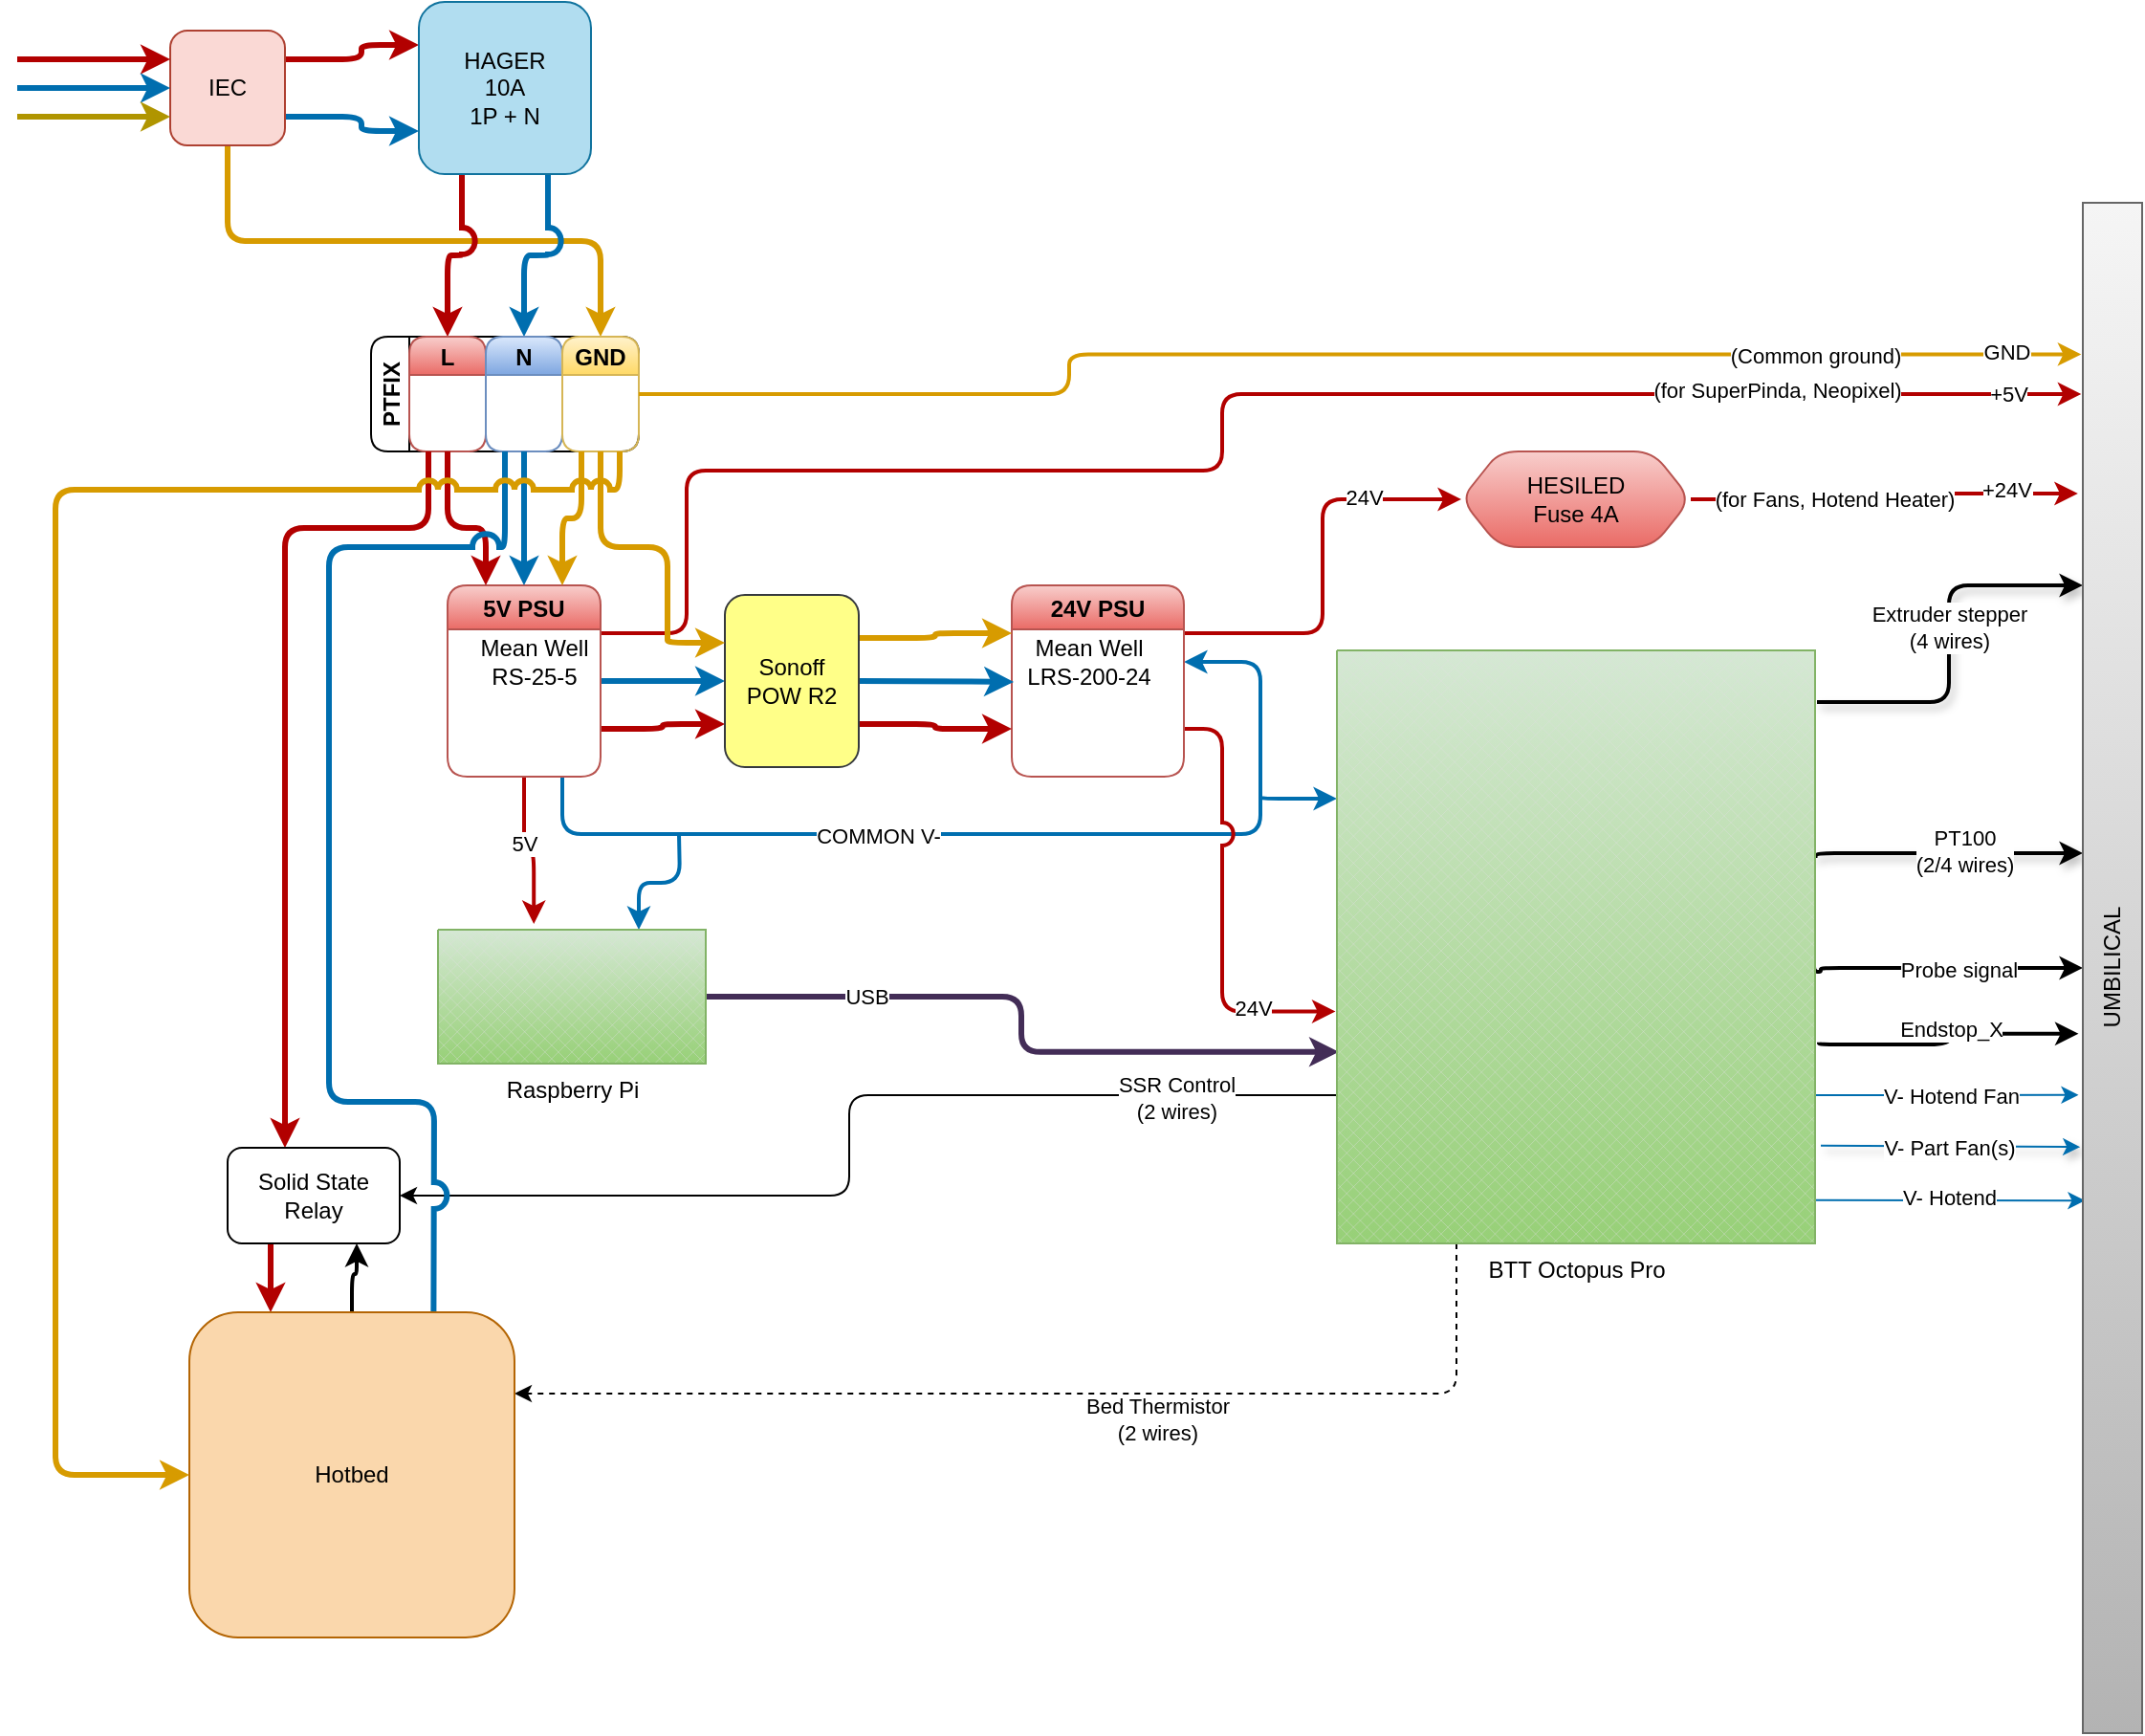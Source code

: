 <mxfile version="17.2.4" type="device"><diagram id="QOqqjxcJajb0X-ArDTNi" name="Page-1"><mxGraphModel dx="1718" dy="935" grid="1" gridSize="10" guides="1" tooltips="1" connect="1" arrows="1" fold="1" page="1" pageScale="1" pageWidth="1169" pageHeight="827" math="0" shadow="0"><root><mxCell id="0"/><mxCell id="1" parent="0"/><mxCell id="SFFyEFczcYYvy0pRGhRm-11" style="edgeStyle=orthogonalEdgeStyle;curved=0;rounded=1;sketch=0;jumpStyle=arc;jumpSize=10;orthogonalLoop=1;jettySize=auto;html=1;exitX=1;exitY=0.25;exitDx=0;exitDy=0;strokeWidth=3;fillColor=#e51400;strokeColor=#B20000;entryX=0;entryY=0.25;entryDx=0;entryDy=0;" parent="1" source="SFFyEFczcYYvy0pRGhRm-1" target="SFFyEFczcYYvy0pRGhRm-10" edge="1"><mxGeometry relative="1" as="geometry"><mxPoint x="220" y="100" as="targetPoint"/><Array as="points"><mxPoint x="200" y="105"/><mxPoint x="200" y="98"/></Array></mxGeometry></mxCell><mxCell id="SFFyEFczcYYvy0pRGhRm-12" style="edgeStyle=orthogonalEdgeStyle;curved=0;rounded=1;sketch=0;jumpStyle=arc;jumpSize=10;orthogonalLoop=1;jettySize=auto;html=1;exitX=1;exitY=0.75;exitDx=0;exitDy=0;strokeWidth=3;fillColor=#1ba1e2;strokeColor=#006EAF;entryX=0;entryY=0.75;entryDx=0;entryDy=0;" parent="1" source="SFFyEFczcYYvy0pRGhRm-1" target="SFFyEFczcYYvy0pRGhRm-10" edge="1"><mxGeometry relative="1" as="geometry"><mxPoint x="230" y="160" as="targetPoint"/><Array as="points"><mxPoint x="200" y="135"/><mxPoint x="200" y="143"/></Array></mxGeometry></mxCell><mxCell id="SFFyEFczcYYvy0pRGhRm-17" style="edgeStyle=orthogonalEdgeStyle;curved=0;rounded=1;sketch=0;jumpStyle=arc;jumpSize=10;orthogonalLoop=1;jettySize=auto;html=1;exitX=0.5;exitY=1;exitDx=0;exitDy=0;entryX=0.5;entryY=0;entryDx=0;entryDy=0;strokeWidth=3;fillColor=#ffe6cc;strokeColor=#d79b00;" parent="1" source="SFFyEFczcYYvy0pRGhRm-1" target="SFFyEFczcYYvy0pRGhRm-16" edge="1"><mxGeometry relative="1" as="geometry"/></mxCell><mxCell id="SFFyEFczcYYvy0pRGhRm-1" value="IEC" style="whiteSpace=wrap;html=1;aspect=fixed;rounded=1;sketch=0;fillColor=#fad9d5;strokeColor=#ae4132;" parent="1" vertex="1"><mxGeometry x="100" y="90" width="60" height="60" as="geometry"/></mxCell><mxCell id="SFFyEFczcYYvy0pRGhRm-4" value="" style="endArrow=classic;html=1;rounded=1;sketch=0;curved=0;jumpStyle=arc;jumpSize=10;entryX=0;entryY=0.25;entryDx=0;entryDy=0;fillColor=#e51400;strokeColor=#B20000;strokeWidth=3;" parent="1" target="SFFyEFczcYYvy0pRGhRm-1" edge="1"><mxGeometry width="50" height="50" relative="1" as="geometry"><mxPoint x="20" y="105" as="sourcePoint"/><mxPoint x="480" y="420" as="targetPoint"/></mxGeometry></mxCell><mxCell id="SFFyEFczcYYvy0pRGhRm-7" value="" style="endArrow=classic;html=1;rounded=1;sketch=0;curved=0;jumpStyle=arc;jumpSize=10;entryX=0;entryY=0.5;entryDx=0;entryDy=0;fillColor=#1ba1e2;strokeColor=#006EAF;strokeWidth=3;" parent="1" target="SFFyEFczcYYvy0pRGhRm-1" edge="1"><mxGeometry width="50" height="50" relative="1" as="geometry"><mxPoint x="20" y="120" as="sourcePoint"/><mxPoint x="70" y="115" as="targetPoint"/></mxGeometry></mxCell><mxCell id="SFFyEFczcYYvy0pRGhRm-9" value="" style="endArrow=classic;html=1;rounded=1;sketch=0;curved=0;jumpStyle=arc;jumpSize=10;entryX=0;entryY=0.75;entryDx=0;entryDy=0;fillColor=#e3c800;strokeColor=#B09500;strokeWidth=3;" parent="1" target="SFFyEFczcYYvy0pRGhRm-1" edge="1"><mxGeometry width="50" height="50" relative="1" as="geometry"><mxPoint x="20" y="135" as="sourcePoint"/><mxPoint x="80" y="125" as="targetPoint"/></mxGeometry></mxCell><mxCell id="SFFyEFczcYYvy0pRGhRm-18" style="edgeStyle=orthogonalEdgeStyle;curved=0;rounded=1;sketch=0;jumpStyle=arc;jumpSize=10;orthogonalLoop=1;jettySize=auto;html=1;exitX=0.25;exitY=1;exitDx=0;exitDy=0;entryX=0.5;entryY=0;entryDx=0;entryDy=0;strokeWidth=3;fillColor=#e51400;strokeColor=#B20000;" parent="1" source="SFFyEFczcYYvy0pRGhRm-10" target="SFFyEFczcYYvy0pRGhRm-14" edge="1"><mxGeometry relative="1" as="geometry"/></mxCell><mxCell id="SFFyEFczcYYvy0pRGhRm-19" style="edgeStyle=orthogonalEdgeStyle;curved=0;rounded=1;sketch=0;jumpStyle=arc;jumpSize=10;orthogonalLoop=1;jettySize=auto;html=1;exitX=0.75;exitY=1;exitDx=0;exitDy=0;entryX=0.5;entryY=0;entryDx=0;entryDy=0;strokeWidth=3;fillColor=#1ba1e2;strokeColor=#006EAF;" parent="1" source="SFFyEFczcYYvy0pRGhRm-10" target="SFFyEFczcYYvy0pRGhRm-15" edge="1"><mxGeometry relative="1" as="geometry"/></mxCell><mxCell id="SFFyEFczcYYvy0pRGhRm-10" value="&lt;div&gt;HAGER&lt;/div&gt;&lt;div&gt;10A&lt;/div&gt;&lt;div&gt;1P + N&lt;br&gt;&lt;/div&gt;" style="whiteSpace=wrap;html=1;aspect=fixed;rounded=1;sketch=0;fillColor=#b1ddf0;strokeColor=#10739e;" parent="1" vertex="1"><mxGeometry x="230" y="75" width="90" height="90" as="geometry"/></mxCell><mxCell id="SFFyEFczcYYvy0pRGhRm-13" value="PTFIX" style="swimlane;childLayout=stackLayout;resizeParent=1;resizeParentMax=0;startSize=20;horizontal=0;horizontalStack=1;rounded=1;sketch=0;" parent="1" vertex="1"><mxGeometry x="205" y="250" width="140" height="60" as="geometry"/></mxCell><mxCell id="SFFyEFczcYYvy0pRGhRm-14" value="L" style="swimlane;startSize=20;rounded=1;sketch=0;fillColor=#f8cecc;gradientColor=#ea6b66;strokeColor=#b85450;" parent="SFFyEFczcYYvy0pRGhRm-13" vertex="1"><mxGeometry x="20" width="40" height="60" as="geometry"/></mxCell><mxCell id="SFFyEFczcYYvy0pRGhRm-15" value="N" style="swimlane;startSize=20;rounded=1;sketch=0;fillColor=#dae8fc;gradientColor=#7ea6e0;strokeColor=#6c8ebf;" parent="SFFyEFczcYYvy0pRGhRm-13" vertex="1"><mxGeometry x="60" width="40" height="60" as="geometry"/></mxCell><mxCell id="SFFyEFczcYYvy0pRGhRm-16" value="GND" style="swimlane;startSize=20;rounded=1;sketch=0;fillColor=#fff2cc;gradientColor=#ffd966;strokeColor=#d6b656;" parent="SFFyEFczcYYvy0pRGhRm-13" vertex="1"><mxGeometry x="100" width="40" height="60" as="geometry"/></mxCell><mxCell id="SFFyEFczcYYvy0pRGhRm-33" style="edgeStyle=orthogonalEdgeStyle;curved=0;rounded=1;sketch=0;jumpStyle=arc;jumpSize=10;orthogonalLoop=1;jettySize=auto;html=1;exitX=1;exitY=0.5;exitDx=0;exitDy=0;entryX=0;entryY=0.5;entryDx=0;entryDy=0;strokeWidth=3;fillColor=#1ba1e2;strokeColor=#006EAF;" parent="1" source="SFFyEFczcYYvy0pRGhRm-21" target="SFFyEFczcYYvy0pRGhRm-32" edge="1"><mxGeometry relative="1" as="geometry"/></mxCell><mxCell id="SFFyEFczcYYvy0pRGhRm-34" style="edgeStyle=orthogonalEdgeStyle;curved=0;rounded=1;sketch=0;jumpStyle=arc;jumpSize=10;orthogonalLoop=1;jettySize=auto;html=1;exitX=1;exitY=0.75;exitDx=0;exitDy=0;entryX=0;entryY=0.75;entryDx=0;entryDy=0;strokeWidth=3;fillColor=#e51400;strokeColor=#B20000;" parent="1" source="SFFyEFczcYYvy0pRGhRm-21" target="SFFyEFczcYYvy0pRGhRm-32" edge="1"><mxGeometry relative="1" as="geometry"/></mxCell><mxCell id="SFFyEFczcYYvy0pRGhRm-37" style="edgeStyle=orthogonalEdgeStyle;curved=0;rounded=1;sketch=0;jumpStyle=arc;jumpSize=10;orthogonalLoop=1;jettySize=auto;html=1;exitX=0.5;exitY=1;exitDx=0;exitDy=0;entryX=0.358;entryY=-0.043;entryDx=0;entryDy=0;entryPerimeter=0;strokeWidth=2;fillColor=#e51400;strokeColor=#B20000;" parent="1" source="SFFyEFczcYYvy0pRGhRm-21" target="SFFyEFczcYYvy0pRGhRm-25" edge="1"><mxGeometry relative="1" as="geometry"><mxPoint x="266.25" y="480.0" as="sourcePoint"/><mxPoint x="283.75" y="530" as="targetPoint"/></mxGeometry></mxCell><mxCell id="SFFyEFczcYYvy0pRGhRm-61" value="5V" style="edgeLabel;html=1;align=center;verticalAlign=middle;resizable=0;points=[];" parent="SFFyEFczcYYvy0pRGhRm-37" vertex="1" connectable="0"><mxGeometry x="0.154" y="-3" relative="1" as="geometry"><mxPoint x="-2" y="-8" as="offset"/></mxGeometry></mxCell><mxCell id="SFFyEFczcYYvy0pRGhRm-38" style="edgeStyle=orthogonalEdgeStyle;curved=0;rounded=1;sketch=0;jumpStyle=arc;jumpSize=10;orthogonalLoop=1;jettySize=auto;html=1;entryX=0.75;entryY=0;entryDx=0;entryDy=0;entryPerimeter=0;strokeWidth=2;fillColor=#1ba1e2;strokeColor=#006EAF;" parent="1" target="SFFyEFczcYYvy0pRGhRm-25" edge="1"><mxGeometry relative="1" as="geometry"><mxPoint x="366" y="510" as="sourcePoint"/></mxGeometry></mxCell><mxCell id="SFFyEFczcYYvy0pRGhRm-62" style="edgeStyle=orthogonalEdgeStyle;curved=0;rounded=1;sketch=0;jumpStyle=arc;jumpSize=10;orthogonalLoop=1;jettySize=auto;html=1;exitX=1;exitY=0.25;exitDx=0;exitDy=0;strokeWidth=2;fillColor=#e51400;strokeColor=#B20000;entryX=-0.027;entryY=0.125;entryDx=0;entryDy=0;entryPerimeter=0;" parent="1" source="SFFyEFczcYYvy0pRGhRm-21" target="SFFyEFczcYYvy0pRGhRm-69" edge="1"><mxGeometry relative="1" as="geometry"><mxPoint x="1020" y="280" as="targetPoint"/><Array as="points"><mxPoint x="370" y="405"/><mxPoint x="370" y="320"/><mxPoint x="650" y="320"/><mxPoint x="650" y="280"/></Array></mxGeometry></mxCell><mxCell id="SFFyEFczcYYvy0pRGhRm-65" value="+5V" style="edgeLabel;html=1;align=center;verticalAlign=middle;resizable=0;points=[];" parent="SFFyEFczcYYvy0pRGhRm-62" vertex="1" connectable="0"><mxGeometry x="0.858" y="-1" relative="1" as="geometry"><mxPoint x="25" y="-1" as="offset"/></mxGeometry></mxCell><mxCell id="fb7917xTDGyU8bJ730uv-1" value="(for SuperPinda, Neopixel)" style="edgeLabel;html=1;align=center;verticalAlign=middle;resizable=0;points=[];" parent="SFFyEFczcYYvy0pRGhRm-62" vertex="1" connectable="0"><mxGeometry x="0.764" y="2" relative="1" as="geometry"><mxPoint x="-53" as="offset"/></mxGeometry></mxCell><mxCell id="GxqQu32guSxqrLnQr-hA-3" style="edgeStyle=orthogonalEdgeStyle;rounded=1;jumpStyle=arc;orthogonalLoop=1;jettySize=auto;html=1;exitX=0.75;exitY=1;exitDx=0;exitDy=0;shadow=0;strokeWidth=2;fillColor=#1ba1e2;strokeColor=#006EAF;" edge="1" parent="1" source="SFFyEFczcYYvy0pRGhRm-21"><mxGeometry relative="1" as="geometry"><mxPoint x="630" y="420" as="targetPoint"/><Array as="points"><mxPoint x="305" y="510"/><mxPoint x="670" y="510"/><mxPoint x="670" y="420"/></Array></mxGeometry></mxCell><mxCell id="GxqQu32guSxqrLnQr-hA-4" value="COMMON V-" style="edgeLabel;html=1;align=center;verticalAlign=middle;resizable=0;points=[];" vertex="1" connectable="0" parent="GxqQu32guSxqrLnQr-hA-3"><mxGeometry x="-0.258" y="-1" relative="1" as="geometry"><mxPoint as="offset"/></mxGeometry></mxCell><mxCell id="SFFyEFczcYYvy0pRGhRm-21" value="5V PSU" style="swimlane;rounded=1;sketch=0;fillColor=#f8cecc;gradientColor=#ea6b66;strokeColor=#b85450;" parent="1" vertex="1"><mxGeometry x="245" y="380" width="80" height="100" as="geometry"/></mxCell><mxCell id="SFFyEFczcYYvy0pRGhRm-48" style="edgeStyle=orthogonalEdgeStyle;curved=0;rounded=1;sketch=0;jumpStyle=arc;jumpSize=10;orthogonalLoop=1;jettySize=auto;html=1;entryX=0;entryY=0.25;entryDx=0;entryDy=0;entryPerimeter=0;strokeWidth=2;fillColor=#1ba1e2;strokeColor=#006EAF;" parent="1" target="SFFyEFczcYYvy0pRGhRm-26" edge="1"><mxGeometry relative="1" as="geometry"><mxPoint x="670" y="490" as="sourcePoint"/><Array as="points"><mxPoint x="670" y="492"/></Array></mxGeometry></mxCell><mxCell id="SFFyEFczcYYvy0pRGhRm-49" style="edgeStyle=orthogonalEdgeStyle;curved=0;rounded=1;sketch=0;jumpStyle=arc;jumpSize=10;orthogonalLoop=1;jettySize=auto;html=1;exitX=1;exitY=0.75;exitDx=0;exitDy=0;entryX=-0.003;entryY=0.609;entryDx=0;entryDy=0;entryPerimeter=0;strokeWidth=2;fillColor=#e51400;strokeColor=#B20000;" parent="1" source="SFFyEFczcYYvy0pRGhRm-22" target="SFFyEFczcYYvy0pRGhRm-26" edge="1"><mxGeometry relative="1" as="geometry"><Array as="points"><mxPoint x="650" y="455"/><mxPoint x="650" y="603"/></Array></mxGeometry></mxCell><mxCell id="SFFyEFczcYYvy0pRGhRm-60" value="24V" style="edgeLabel;html=1;align=center;verticalAlign=middle;resizable=0;points=[];" parent="SFFyEFczcYYvy0pRGhRm-49" vertex="1" connectable="0"><mxGeometry x="0.616" y="2" relative="1" as="geometry"><mxPoint as="offset"/></mxGeometry></mxCell><mxCell id="SFFyEFczcYYvy0pRGhRm-58" style="edgeStyle=orthogonalEdgeStyle;curved=0;rounded=1;sketch=0;jumpStyle=arc;jumpSize=10;orthogonalLoop=1;jettySize=auto;html=1;exitX=1;exitY=0.25;exitDx=0;exitDy=0;entryX=0;entryY=0.5;entryDx=0;entryDy=0;strokeWidth=2;fillColor=#e51400;strokeColor=#B20000;" parent="1" source="SFFyEFczcYYvy0pRGhRm-22" target="SFFyEFczcYYvy0pRGhRm-57" edge="1"><mxGeometry relative="1" as="geometry"/></mxCell><mxCell id="SFFyEFczcYYvy0pRGhRm-59" value="24V" style="edgeLabel;html=1;align=center;verticalAlign=middle;resizable=0;points=[];" parent="SFFyEFczcYYvy0pRGhRm-58" vertex="1" connectable="0"><mxGeometry x="0.525" y="1" relative="1" as="geometry"><mxPoint as="offset"/></mxGeometry></mxCell><mxCell id="SFFyEFczcYYvy0pRGhRm-22" value="24V PSU" style="swimlane;rounded=1;sketch=0;fillColor=#f8cecc;gradientColor=#ea6b66;strokeColor=#b85450;" parent="1" vertex="1"><mxGeometry x="540" y="380" width="90" height="100" as="geometry"/></mxCell><mxCell id="SFFyEFczcYYvy0pRGhRm-24" value="&lt;div&gt;Mean Well&lt;/div&gt;&lt;div&gt;LRS-200-24&lt;br&gt;&lt;/div&gt;" style="text;html=1;align=center;verticalAlign=middle;resizable=0;points=[];autosize=1;strokeColor=none;fillColor=none;" parent="SFFyEFczcYYvy0pRGhRm-22" vertex="1"><mxGeometry y="25" width="80" height="30" as="geometry"/></mxCell><mxCell id="SFFyEFczcYYvy0pRGhRm-23" value="&lt;div&gt;Mean Well&lt;/div&gt;&lt;div&gt;RS-25-5&lt;br&gt;&lt;/div&gt;" style="text;html=1;align=center;verticalAlign=middle;resizable=0;points=[];autosize=1;strokeColor=none;fillColor=none;" parent="1" vertex="1"><mxGeometry x="255" y="405" width="70" height="30" as="geometry"/></mxCell><mxCell id="SFFyEFczcYYvy0pRGhRm-85" style="edgeStyle=orthogonalEdgeStyle;curved=0;rounded=1;sketch=0;jumpStyle=arc;jumpSize=10;orthogonalLoop=1;jettySize=auto;html=1;exitX=1;exitY=0.5;exitDx=0;exitDy=0;exitPerimeter=0;entryX=0.004;entryY=0.677;entryDx=0;entryDy=0;entryPerimeter=0;strokeWidth=3;fillColor=#76608a;strokeColor=#432D57;" parent="1" source="SFFyEFczcYYvy0pRGhRm-25" target="SFFyEFczcYYvy0pRGhRm-26" edge="1"><mxGeometry relative="1" as="geometry"/></mxCell><mxCell id="SFFyEFczcYYvy0pRGhRm-86" value="USB" style="edgeLabel;html=1;align=center;verticalAlign=middle;resizable=0;points=[];" parent="SFFyEFczcYYvy0pRGhRm-85" vertex="1" connectable="0"><mxGeometry x="-0.536" relative="1" as="geometry"><mxPoint as="offset"/></mxGeometry></mxCell><mxCell id="SFFyEFczcYYvy0pRGhRm-25" value="Raspberry Pi" style="verticalLabelPosition=bottom;verticalAlign=top;html=1;shape=mxgraph.basic.patternFillRect;fillStyle=diagGrid;step=5;fillStrokeWidth=0.2;fillStrokeColor=#dddddd;rounded=1;sketch=0;fillColor=#d5e8d4;gradientColor=#97d077;strokeColor=#82b366;" parent="1" vertex="1"><mxGeometry x="240" y="560" width="140" height="70" as="geometry"/></mxCell><mxCell id="SFFyEFczcYYvy0pRGhRm-45" style="edgeStyle=orthogonalEdgeStyle;curved=0;rounded=1;sketch=0;jumpStyle=arc;jumpSize=10;orthogonalLoop=1;jettySize=auto;html=1;exitX=0;exitY=0.75;exitDx=0;exitDy=0;exitPerimeter=0;entryX=1;entryY=0.5;entryDx=0;entryDy=0;strokeWidth=1;" parent="1" source="SFFyEFczcYYvy0pRGhRm-26" target="SFFyEFczcYYvy0pRGhRm-28" edge="1"><mxGeometry relative="1" as="geometry"><Array as="points"><mxPoint x="455" y="647"/><mxPoint x="455" y="699"/></Array></mxGeometry></mxCell><mxCell id="SFFyEFczcYYvy0pRGhRm-74" value="&lt;div&gt;SSR Control&lt;/div&gt;&lt;div&gt;(2 wires)&lt;br&gt;&lt;/div&gt;" style="edgeLabel;html=1;align=center;verticalAlign=middle;resizable=0;points=[];" parent="SFFyEFczcYYvy0pRGhRm-45" vertex="1" connectable="0"><mxGeometry x="-0.691" y="1" relative="1" as="geometry"><mxPoint as="offset"/></mxGeometry></mxCell><mxCell id="SFFyEFczcYYvy0pRGhRm-53" style="edgeStyle=orthogonalEdgeStyle;curved=0;rounded=1;sketch=0;jumpStyle=arc;jumpSize=10;orthogonalLoop=1;jettySize=auto;html=1;exitX=0.25;exitY=1;exitDx=0;exitDy=0;exitPerimeter=0;entryX=1;entryY=0.25;entryDx=0;entryDy=0;strokeWidth=1;dashed=1;" parent="1" source="SFFyEFczcYYvy0pRGhRm-26" target="SFFyEFczcYYvy0pRGhRm-42" edge="1"><mxGeometry relative="1" as="geometry"/></mxCell><mxCell id="SFFyEFczcYYvy0pRGhRm-54" value="&lt;div&gt;Bed Thermistor&lt;/div&gt;&lt;div&gt;(2 wires)&lt;br&gt;&lt;/div&gt;" style="edgeLabel;html=1;align=center;verticalAlign=middle;resizable=0;points=[];" parent="SFFyEFczcYYvy0pRGhRm-53" vertex="1" connectable="0"><mxGeometry x="-0.177" y="1" relative="1" as="geometry"><mxPoint y="12" as="offset"/></mxGeometry></mxCell><mxCell id="SFFyEFczcYYvy0pRGhRm-70" style="edgeStyle=orthogonalEdgeStyle;curved=0;rounded=1;sketch=0;jumpStyle=arc;jumpSize=10;orthogonalLoop=1;jettySize=auto;html=1;exitX=1.004;exitY=0.087;exitDx=0;exitDy=0;exitPerimeter=0;entryX=0;entryY=0.25;entryDx=0;entryDy=0;strokeWidth=2;shadow=1;" parent="1" source="SFFyEFczcYYvy0pRGhRm-26" target="SFFyEFczcYYvy0pRGhRm-69" edge="1"><mxGeometry relative="1" as="geometry"/></mxCell><mxCell id="SFFyEFczcYYvy0pRGhRm-71" value="Extruder stepper&lt;br&gt;(4 wires)" style="edgeLabel;html=1;align=center;verticalAlign=middle;resizable=0;points=[];" parent="SFFyEFczcYYvy0pRGhRm-70" vertex="1" connectable="0"><mxGeometry x="0.078" relative="1" as="geometry"><mxPoint as="offset"/></mxGeometry></mxCell><mxCell id="SFFyEFczcYYvy0pRGhRm-72" style="edgeStyle=orthogonalEdgeStyle;curved=0;rounded=1;sketch=0;jumpStyle=arc;jumpSize=10;orthogonalLoop=1;jettySize=auto;html=1;exitX=1.001;exitY=0.35;exitDx=0;exitDy=0;exitPerimeter=0;entryX=0;entryY=0.425;entryDx=0;entryDy=0;entryPerimeter=0;strokeWidth=2;shadow=1;" parent="1" source="SFFyEFczcYYvy0pRGhRm-26" target="SFFyEFczcYYvy0pRGhRm-69" edge="1"><mxGeometry relative="1" as="geometry"><Array as="points"><mxPoint x="960" y="520"/></Array></mxGeometry></mxCell><mxCell id="SFFyEFczcYYvy0pRGhRm-73" value="&lt;div&gt;PT100&lt;/div&gt;&lt;div&gt;(2/4 wires)&lt;br&gt;&lt;/div&gt;" style="edgeLabel;html=1;align=center;verticalAlign=middle;resizable=0;points=[];" parent="SFFyEFczcYYvy0pRGhRm-72" vertex="1" connectable="0"><mxGeometry x="0.117" y="1" relative="1" as="geometry"><mxPoint as="offset"/></mxGeometry></mxCell><mxCell id="SFFyEFczcYYvy0pRGhRm-75" style="edgeStyle=orthogonalEdgeStyle;curved=0;rounded=1;sketch=0;jumpStyle=arc;jumpSize=10;orthogonalLoop=1;jettySize=auto;html=1;exitX=0.998;exitY=0.526;exitDx=0;exitDy=0;exitPerimeter=0;entryX=0;entryY=0.5;entryDx=0;entryDy=0;strokeWidth=2;" parent="1" source="SFFyEFczcYYvy0pRGhRm-26" target="SFFyEFczcYYvy0pRGhRm-69" edge="1"><mxGeometry relative="1" as="geometry"><Array as="points"><mxPoint x="959" y="582"/><mxPoint x="963" y="582"/><mxPoint x="963" y="580"/></Array></mxGeometry></mxCell><mxCell id="SFFyEFczcYYvy0pRGhRm-76" value="Probe signal" style="edgeLabel;html=1;align=center;verticalAlign=middle;resizable=0;points=[];" parent="SFFyEFczcYYvy0pRGhRm-75" vertex="1" connectable="0"><mxGeometry x="0.113" y="-1" relative="1" as="geometry"><mxPoint as="offset"/></mxGeometry></mxCell><mxCell id="SFFyEFczcYYvy0pRGhRm-77" style="edgeStyle=orthogonalEdgeStyle;curved=0;rounded=1;sketch=0;jumpStyle=arc;jumpSize=10;orthogonalLoop=1;jettySize=auto;html=1;exitX=1.008;exitY=0.661;exitDx=0;exitDy=0;exitPerimeter=0;entryX=-0.073;entryY=0.543;entryDx=0;entryDy=0;entryPerimeter=0;strokeWidth=2;" parent="1" source="SFFyEFczcYYvy0pRGhRm-26" target="SFFyEFczcYYvy0pRGhRm-69" edge="1"><mxGeometry relative="1" as="geometry"><Array as="points"><mxPoint x="962" y="620"/><mxPoint x="1030" y="620"/><mxPoint x="1030" y="614"/></Array></mxGeometry></mxCell><mxCell id="SFFyEFczcYYvy0pRGhRm-78" value="Endstop_X" style="edgeLabel;html=1;align=center;verticalAlign=middle;resizable=0;points=[];" parent="SFFyEFczcYYvy0pRGhRm-77" vertex="1" connectable="0"><mxGeometry x="0.337" y="3" relative="1" as="geometry"><mxPoint x="-20" as="offset"/></mxGeometry></mxCell><mxCell id="SFFyEFczcYYvy0pRGhRm-79" style="edgeStyle=orthogonalEdgeStyle;curved=0;rounded=1;sketch=0;jumpStyle=arc;jumpSize=10;orthogonalLoop=1;jettySize=auto;html=1;exitX=1;exitY=0.75;exitDx=0;exitDy=0;exitPerimeter=0;entryX=-0.073;entryY=0.583;entryDx=0;entryDy=0;entryPerimeter=0;strokeWidth=1;fillColor=#1ba1e2;strokeColor=#006EAF;" parent="1" source="SFFyEFczcYYvy0pRGhRm-26" target="SFFyEFczcYYvy0pRGhRm-69" edge="1"><mxGeometry relative="1" as="geometry"/></mxCell><mxCell id="SFFyEFczcYYvy0pRGhRm-82" value="V- Hotend Fan" style="edgeLabel;html=1;align=center;verticalAlign=middle;resizable=0;points=[];" parent="SFFyEFczcYYvy0pRGhRm-79" vertex="1" connectable="0"><mxGeometry x="0.373" relative="1" as="geometry"><mxPoint x="-24" as="offset"/></mxGeometry></mxCell><mxCell id="SFFyEFczcYYvy0pRGhRm-80" style="edgeStyle=orthogonalEdgeStyle;curved=0;rounded=1;sketch=0;jumpStyle=arc;jumpSize=10;orthogonalLoop=1;jettySize=auto;html=1;exitX=1.012;exitY=0.835;exitDx=0;exitDy=0;exitPerimeter=0;entryX=-0.045;entryY=0.617;entryDx=0;entryDy=0;entryPerimeter=0;strokeWidth=1;fillColor=#1ba1e2;strokeColor=#006EAF;shadow=1;" parent="1" source="SFFyEFczcYYvy0pRGhRm-26" target="SFFyEFczcYYvy0pRGhRm-69" edge="1"><mxGeometry relative="1" as="geometry"/></mxCell><mxCell id="SFFyEFczcYYvy0pRGhRm-83" value="V- Part Fan(s)" style="edgeLabel;html=1;align=center;verticalAlign=middle;resizable=0;points=[];" parent="SFFyEFczcYYvy0pRGhRm-80" vertex="1" connectable="0"><mxGeometry x="0.311" relative="1" as="geometry"><mxPoint x="-22" as="offset"/></mxGeometry></mxCell><mxCell id="SFFyEFczcYYvy0pRGhRm-81" style="edgeStyle=orthogonalEdgeStyle;curved=0;rounded=1;sketch=0;jumpStyle=arc;jumpSize=10;orthogonalLoop=1;jettySize=auto;html=1;exitX=1.001;exitY=0.927;exitDx=0;exitDy=0;exitPerimeter=0;entryX=0.039;entryY=0.652;entryDx=0;entryDy=0;entryPerimeter=0;strokeWidth=1;fillColor=#1ba1e2;strokeColor=#006EAF;" parent="1" source="SFFyEFczcYYvy0pRGhRm-26" target="SFFyEFczcYYvy0pRGhRm-69" edge="1"><mxGeometry relative="1" as="geometry"/></mxCell><mxCell id="SFFyEFczcYYvy0pRGhRm-84" value="V- Hotend" style="edgeLabel;html=1;align=center;verticalAlign=middle;resizable=0;points=[];" parent="SFFyEFczcYYvy0pRGhRm-81" vertex="1" connectable="0"><mxGeometry x="0.238" y="-2" relative="1" as="geometry"><mxPoint x="-18" y="-4" as="offset"/></mxGeometry></mxCell><mxCell id="SFFyEFczcYYvy0pRGhRm-26" value="BTT Octopus Pro" style="verticalLabelPosition=bottom;verticalAlign=top;html=1;shape=mxgraph.basic.patternFillRect;fillStyle=diagGrid;step=5;fillStrokeWidth=0.2;fillStrokeColor=#dddddd;rounded=1;sketch=0;fillColor=#d5e8d4;gradientColor=#97d077;strokeColor=#82b366;" parent="1" vertex="1"><mxGeometry x="710" y="414" width="250" height="310" as="geometry"/></mxCell><mxCell id="SFFyEFczcYYvy0pRGhRm-43" style="edgeStyle=orthogonalEdgeStyle;curved=0;rounded=1;sketch=0;jumpStyle=arc;jumpSize=10;orthogonalLoop=1;jettySize=auto;html=1;exitX=0.25;exitY=1;exitDx=0;exitDy=0;entryX=0.25;entryY=0;entryDx=0;entryDy=0;strokeWidth=3;fillColor=#e51400;strokeColor=#B20000;" parent="1" source="SFFyEFczcYYvy0pRGhRm-28" target="SFFyEFczcYYvy0pRGhRm-42" edge="1"><mxGeometry relative="1" as="geometry"/></mxCell><mxCell id="SFFyEFczcYYvy0pRGhRm-29" style="edgeStyle=orthogonalEdgeStyle;curved=0;rounded=1;sketch=0;jumpStyle=arc;jumpSize=10;orthogonalLoop=1;jettySize=auto;html=1;exitX=0.25;exitY=1;exitDx=0;exitDy=0;entryX=0.75;entryY=0;entryDx=0;entryDy=0;strokeWidth=3;fillColor=#ffe6cc;strokeColor=#d79b00;" parent="1" source="SFFyEFczcYYvy0pRGhRm-16" target="SFFyEFczcYYvy0pRGhRm-21" edge="1"><mxGeometry relative="1" as="geometry"/></mxCell><mxCell id="SFFyEFczcYYvy0pRGhRm-30" style="edgeStyle=orthogonalEdgeStyle;curved=0;rounded=1;sketch=0;jumpStyle=arc;jumpSize=10;orthogonalLoop=1;jettySize=auto;html=1;exitX=0.5;exitY=1;exitDx=0;exitDy=0;entryX=0.5;entryY=0;entryDx=0;entryDy=0;strokeWidth=3;fillColor=#1ba1e2;strokeColor=#006EAF;" parent="1" source="SFFyEFczcYYvy0pRGhRm-15" target="SFFyEFczcYYvy0pRGhRm-21" edge="1"><mxGeometry relative="1" as="geometry"/></mxCell><mxCell id="SFFyEFczcYYvy0pRGhRm-31" style="edgeStyle=orthogonalEdgeStyle;curved=0;rounded=1;sketch=0;jumpStyle=arc;jumpSize=10;orthogonalLoop=1;jettySize=auto;html=1;exitX=0.5;exitY=1;exitDx=0;exitDy=0;entryX=0.25;entryY=0;entryDx=0;entryDy=0;strokeWidth=3;fillColor=#e51400;strokeColor=#B20000;" parent="1" source="SFFyEFczcYYvy0pRGhRm-14" target="SFFyEFczcYYvy0pRGhRm-21" edge="1"><mxGeometry relative="1" as="geometry"><Array as="points"><mxPoint x="245" y="350"/><mxPoint x="265" y="350"/></Array></mxGeometry></mxCell><mxCell id="SFFyEFczcYYvy0pRGhRm-35" style="edgeStyle=orthogonalEdgeStyle;curved=0;rounded=1;sketch=0;jumpStyle=arc;jumpSize=10;orthogonalLoop=1;jettySize=auto;html=1;exitX=1;exitY=0.5;exitDx=0;exitDy=0;strokeWidth=3;fillColor=#1ba1e2;strokeColor=#006EAF;entryX=0.013;entryY=0.848;entryDx=0;entryDy=0;entryPerimeter=0;" parent="1" source="SFFyEFczcYYvy0pRGhRm-32" target="SFFyEFczcYYvy0pRGhRm-24" edge="1"><mxGeometry relative="1" as="geometry"/></mxCell><mxCell id="SFFyEFczcYYvy0pRGhRm-36" style="edgeStyle=orthogonalEdgeStyle;curved=0;rounded=1;sketch=0;jumpStyle=arc;jumpSize=10;orthogonalLoop=1;jettySize=auto;html=1;exitX=1;exitY=0.75;exitDx=0;exitDy=0;entryX=0;entryY=0.75;entryDx=0;entryDy=0;strokeWidth=3;fillColor=#e51400;strokeColor=#B20000;" parent="1" source="SFFyEFczcYYvy0pRGhRm-32" target="SFFyEFczcYYvy0pRGhRm-22" edge="1"><mxGeometry relative="1" as="geometry"/></mxCell><mxCell id="SFFyEFczcYYvy0pRGhRm-52" style="edgeStyle=orthogonalEdgeStyle;curved=0;rounded=1;sketch=0;jumpStyle=arc;jumpSize=10;orthogonalLoop=1;jettySize=auto;html=1;exitX=1;exitY=0.25;exitDx=0;exitDy=0;entryX=0;entryY=0.25;entryDx=0;entryDy=0;strokeWidth=3;fillColor=#ffe6cc;strokeColor=#d79b00;" parent="1" source="SFFyEFczcYYvy0pRGhRm-32" target="SFFyEFczcYYvy0pRGhRm-22" edge="1"><mxGeometry relative="1" as="geometry"/></mxCell><mxCell id="SFFyEFczcYYvy0pRGhRm-32" value="&lt;div&gt;Sonoff&lt;/div&gt;&lt;div&gt;POW R2&lt;br&gt;&lt;/div&gt;" style="rounded=1;whiteSpace=wrap;html=1;sketch=0;fillColor=#ffff88;strokeColor=#36393d;" parent="1" vertex="1"><mxGeometry x="390" y="385" width="70" height="90" as="geometry"/></mxCell><mxCell id="SFFyEFczcYYvy0pRGhRm-39" style="edgeStyle=orthogonalEdgeStyle;curved=0;rounded=1;sketch=0;jumpStyle=arc;jumpSize=10;orthogonalLoop=1;jettySize=auto;html=1;exitX=0.25;exitY=1;exitDx=0;exitDy=0;strokeWidth=3;fillColor=#e51400;strokeColor=#B20000;" parent="1" source="SFFyEFczcYYvy0pRGhRm-14" target="SFFyEFczcYYvy0pRGhRm-28" edge="1"><mxGeometry relative="1" as="geometry"><Array as="points"><mxPoint x="235" y="350"/><mxPoint x="160" y="350"/></Array><mxPoint x="170" y="630" as="targetPoint"/></mxGeometry></mxCell><mxCell id="SFFyEFczcYYvy0pRGhRm-44" style="edgeStyle=orthogonalEdgeStyle;curved=0;rounded=1;sketch=0;jumpStyle=arc;jumpSize=10;orthogonalLoop=1;jettySize=auto;html=1;exitX=0.25;exitY=1;exitDx=0;exitDy=0;strokeWidth=3;fillColor=#1ba1e2;strokeColor=#006EAF;entryX=0.75;entryY=0;entryDx=0;entryDy=0;" parent="1" source="SFFyEFczcYYvy0pRGhRm-15" target="SFFyEFczcYYvy0pRGhRm-42" edge="1"><mxGeometry relative="1" as="geometry"><Array as="points"><mxPoint x="275" y="360"/><mxPoint x="183" y="360"/><mxPoint x="183" y="650"/><mxPoint x="238" y="650"/><mxPoint x="238" y="830"/></Array><mxPoint x="260" y="800" as="targetPoint"/></mxGeometry></mxCell><mxCell id="GxqQu32guSxqrLnQr-hA-5" value="" style="edgeStyle=orthogonalEdgeStyle;rounded=1;jumpStyle=arc;orthogonalLoop=1;jettySize=auto;html=1;shadow=0;strokeWidth=2;entryX=0.75;entryY=1;entryDx=0;entryDy=0;" edge="1" parent="1" source="SFFyEFczcYYvy0pRGhRm-42" target="SFFyEFczcYYvy0pRGhRm-28"><mxGeometry relative="1" as="geometry"/></mxCell><mxCell id="SFFyEFczcYYvy0pRGhRm-42" value="Hotbed" style="whiteSpace=wrap;html=1;aspect=fixed;rounded=1;sketch=0;fillColor=#fad7ac;strokeColor=#b46504;" parent="1" vertex="1"><mxGeometry x="110" y="760" width="170" height="170" as="geometry"/></mxCell><mxCell id="SFFyEFczcYYvy0pRGhRm-28" value="Solid State Relay" style="rounded=1;whiteSpace=wrap;html=1;sketch=0;" parent="1" vertex="1"><mxGeometry x="130" y="674" width="90" height="50" as="geometry"/></mxCell><mxCell id="SFFyEFczcYYvy0pRGhRm-46" style="edgeStyle=orthogonalEdgeStyle;curved=0;rounded=1;sketch=0;jumpStyle=arc;jumpSize=10;orthogonalLoop=1;jettySize=auto;html=1;exitX=0.5;exitY=1;exitDx=0;exitDy=0;strokeWidth=3;fillColor=#ffe6cc;strokeColor=#d79b00;" parent="1" source="SFFyEFczcYYvy0pRGhRm-16" target="SFFyEFczcYYvy0pRGhRm-32" edge="1"><mxGeometry relative="1" as="geometry"><Array as="points"><mxPoint x="325" y="360"/><mxPoint x="360" y="360"/><mxPoint x="360" y="410"/></Array></mxGeometry></mxCell><mxCell id="SFFyEFczcYYvy0pRGhRm-63" style="edgeStyle=orthogonalEdgeStyle;curved=0;rounded=1;sketch=0;jumpStyle=arc;jumpSize=10;orthogonalLoop=1;jettySize=auto;html=1;exitX=1;exitY=0.5;exitDx=0;exitDy=0;strokeWidth=2;fillColor=#e51400;strokeColor=#B20000;entryX=-0.083;entryY=0.19;entryDx=0;entryDy=0;entryPerimeter=0;" parent="1" source="SFFyEFczcYYvy0pRGhRm-57" target="SFFyEFczcYYvy0pRGhRm-69" edge="1"><mxGeometry relative="1" as="geometry"><mxPoint x="1020" y="335.167" as="targetPoint"/></mxGeometry></mxCell><mxCell id="SFFyEFczcYYvy0pRGhRm-64" value="+24V" style="edgeLabel;html=1;align=center;verticalAlign=middle;resizable=0;points=[];" parent="SFFyEFczcYYvy0pRGhRm-63" vertex="1" connectable="0"><mxGeometry x="0.321" y="-2" relative="1" as="geometry"><mxPoint x="32" y="-4" as="offset"/></mxGeometry></mxCell><mxCell id="fb7917xTDGyU8bJ730uv-2" value="(for Fans, Hotend Heater)" style="edgeLabel;html=1;align=center;verticalAlign=middle;resizable=0;points=[];" parent="SFFyEFczcYYvy0pRGhRm-63" vertex="1" connectable="0"><mxGeometry x="-0.27" relative="1" as="geometry"><mxPoint as="offset"/></mxGeometry></mxCell><mxCell id="SFFyEFczcYYvy0pRGhRm-57" value="&lt;div&gt;HESILED&lt;/div&gt;&lt;div&gt;Fuse 4A&lt;br&gt;&lt;/div&gt;" style="shape=hexagon;perimeter=hexagonPerimeter2;whiteSpace=wrap;html=1;fixedSize=1;rounded=1;sketch=0;fillColor=#f8cecc;gradientColor=#ea6b66;strokeColor=#b85450;" parent="1" vertex="1"><mxGeometry x="775" y="310" width="120" height="50" as="geometry"/></mxCell><mxCell id="SFFyEFczcYYvy0pRGhRm-66" style="edgeStyle=orthogonalEdgeStyle;curved=0;rounded=1;sketch=0;jumpStyle=arc;jumpSize=10;orthogonalLoop=1;jettySize=auto;html=1;exitX=1;exitY=0.5;exitDx=0;exitDy=0;strokeWidth=2;fillColor=#ffe6cc;strokeColor=#d79b00;entryX=-0.027;entryY=0.099;entryDx=0;entryDy=0;entryPerimeter=0;" parent="1" source="SFFyEFczcYYvy0pRGhRm-16" target="SFFyEFczcYYvy0pRGhRm-69" edge="1"><mxGeometry relative="1" as="geometry"><mxPoint x="1020" y="260" as="targetPoint"/><Array as="points"><mxPoint x="570" y="280"/><mxPoint x="570" y="259"/></Array></mxGeometry></mxCell><mxCell id="SFFyEFczcYYvy0pRGhRm-67" value="GND" style="edgeLabel;html=1;align=center;verticalAlign=middle;resizable=0;points=[];" parent="SFFyEFczcYYvy0pRGhRm-66" vertex="1" connectable="0"><mxGeometry x="0.861" y="1" relative="1" as="geometry"><mxPoint x="15" as="offset"/></mxGeometry></mxCell><mxCell id="fb7917xTDGyU8bJ730uv-3" value="(Common ground)" style="edgeLabel;html=1;align=center;verticalAlign=middle;resizable=0;points=[];" parent="SFFyEFczcYYvy0pRGhRm-66" vertex="1" connectable="0"><mxGeometry x="0.478" y="-2" relative="1" as="geometry"><mxPoint x="63" y="-1" as="offset"/></mxGeometry></mxCell><mxCell id="SFFyEFczcYYvy0pRGhRm-69" value="UMBILICAL" style="rounded=0;whiteSpace=wrap;html=1;sketch=0;horizontal=0;fillColor=#f5f5f5;gradientColor=#b3b3b3;strokeColor=#666666;" parent="1" vertex="1"><mxGeometry x="1100" y="180" width="31" height="800" as="geometry"/></mxCell><mxCell id="GxqQu32guSxqrLnQr-hA-1" style="edgeStyle=orthogonalEdgeStyle;rounded=1;orthogonalLoop=1;jettySize=auto;html=1;exitX=0.75;exitY=1;exitDx=0;exitDy=0;entryX=0;entryY=0.5;entryDx=0;entryDy=0;shadow=0;strokeWidth=3;fillColor=#ffe6cc;strokeColor=#d79b00;jumpStyle=arc;" edge="1" parent="1" source="SFFyEFczcYYvy0pRGhRm-16" target="SFFyEFczcYYvy0pRGhRm-42"><mxGeometry relative="1" as="geometry"><Array as="points"><mxPoint x="335" y="330"/><mxPoint x="40" y="330"/><mxPoint x="40" y="845"/></Array></mxGeometry></mxCell></root></mxGraphModel></diagram></mxfile>